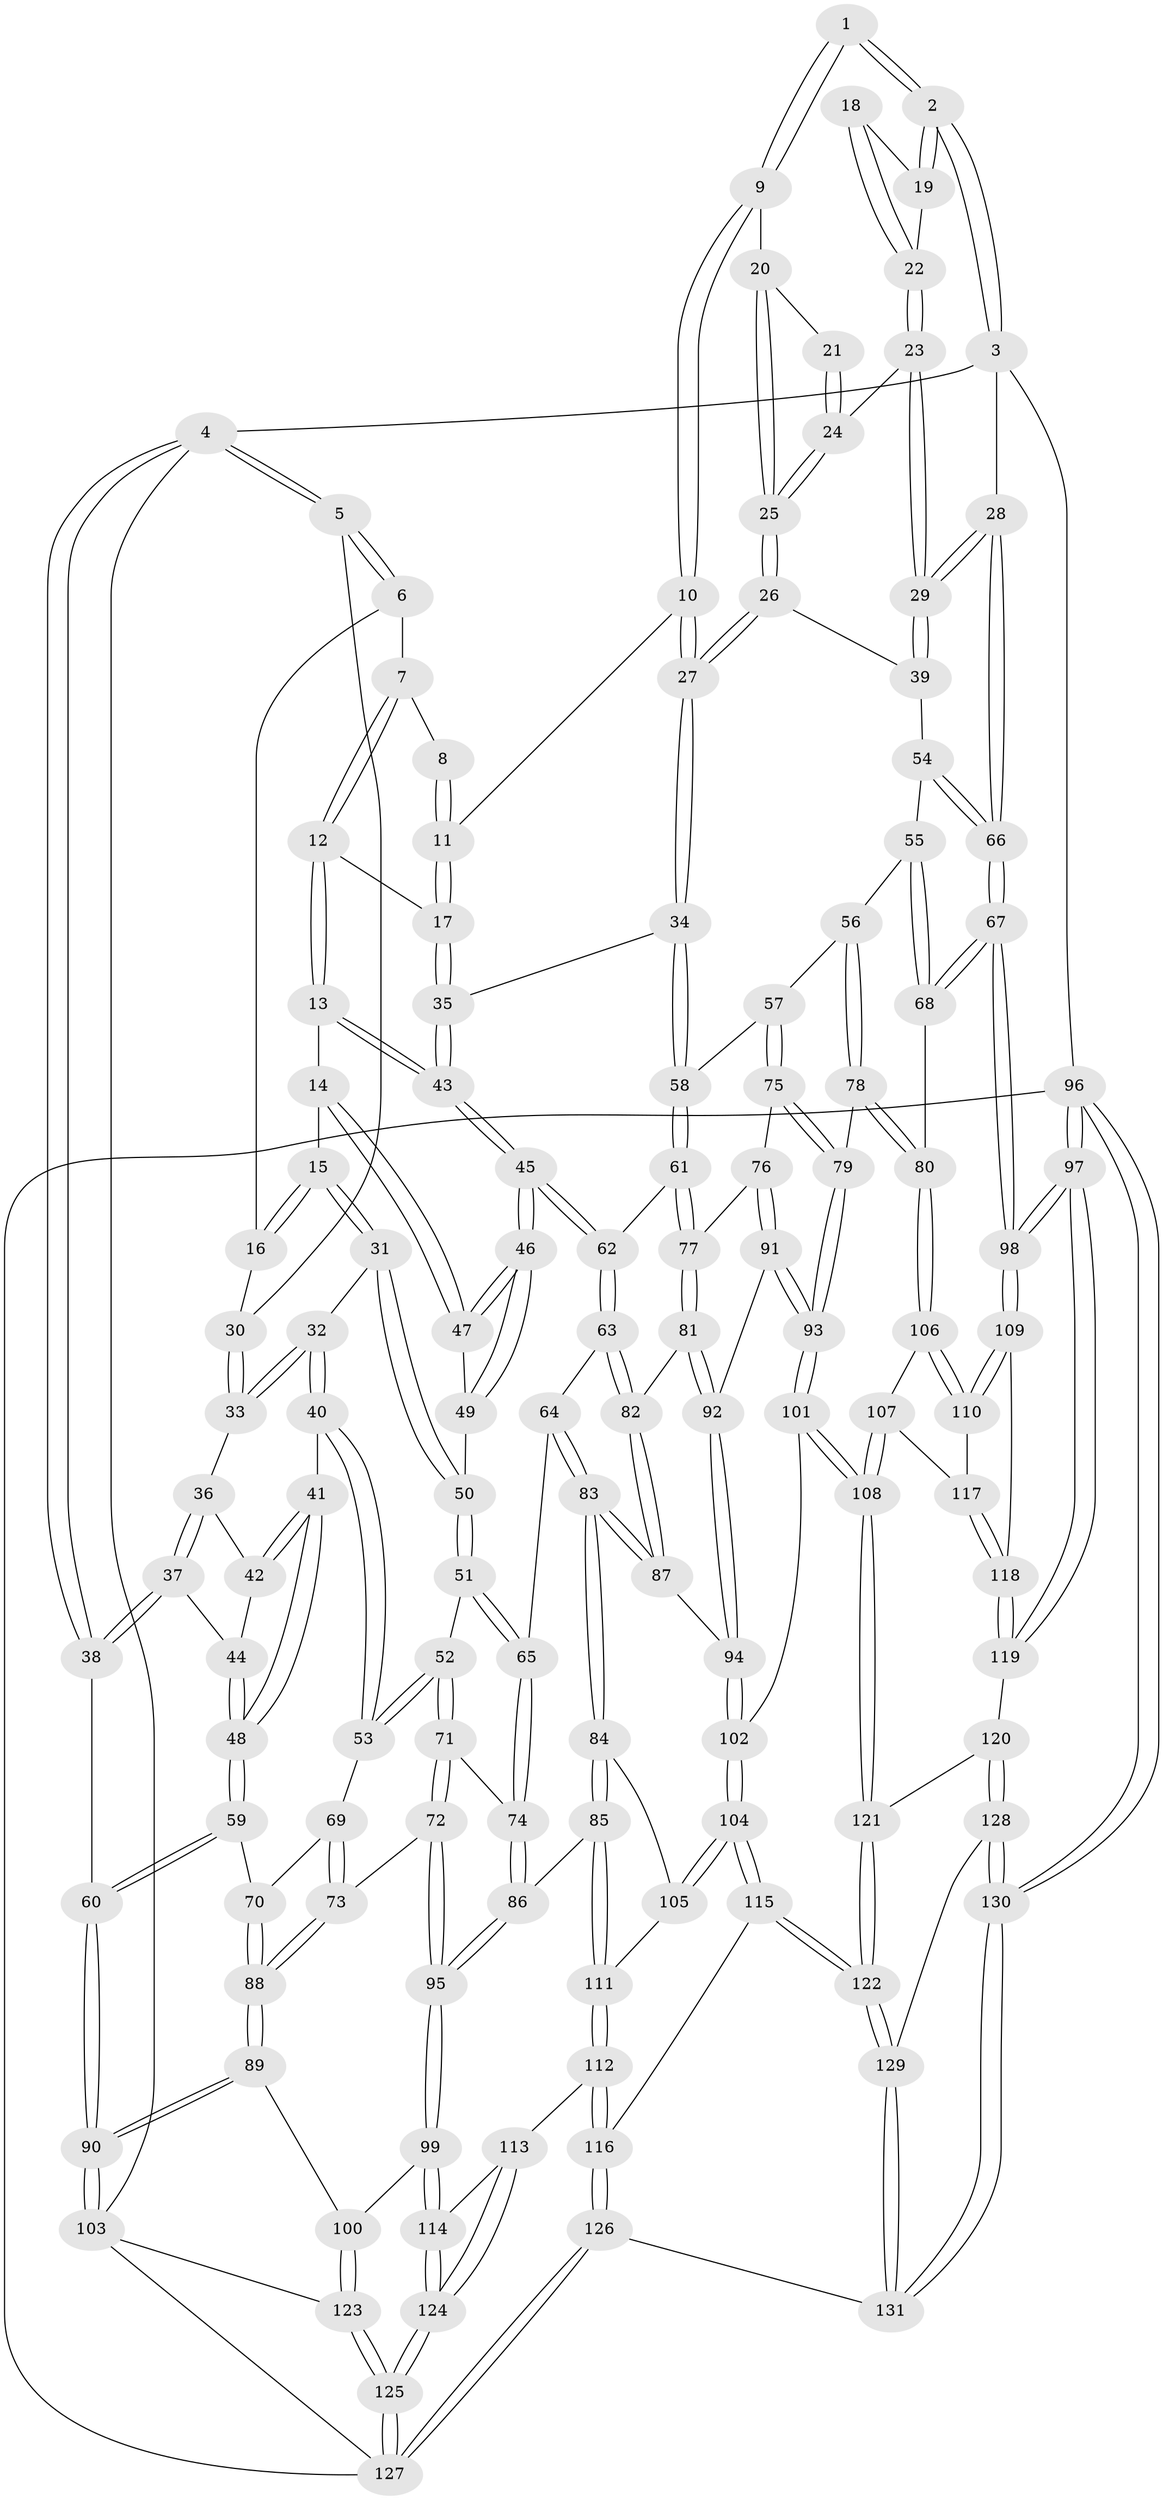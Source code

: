 // coarse degree distribution, {3: 0.32075471698113206, 4: 0.5094339622641509, 2: 0.05660377358490566, 6: 0.018867924528301886, 5: 0.09433962264150944}
// Generated by graph-tools (version 1.1) at 2025/38/03/04/25 23:38:30]
// undirected, 131 vertices, 324 edges
graph export_dot {
  node [color=gray90,style=filled];
  1 [pos="+0.7131205823479979+0"];
  2 [pos="+1+0"];
  3 [pos="+1+0"];
  4 [pos="+0+0"];
  5 [pos="+0+0"];
  6 [pos="+0.29734249860963496+0"];
  7 [pos="+0.3664261563465127+0"];
  8 [pos="+0.6164041792125569+0"];
  9 [pos="+0.7960258700455705+0.019911565148557134"];
  10 [pos="+0.7307621478399159+0.10310968118579043"];
  11 [pos="+0.6163385607172479+0.06007762369134554"];
  12 [pos="+0.4140129157448499+0.1174467053074075"];
  13 [pos="+0.4042259108262486+0.13274206438382022"];
  14 [pos="+0.38000885330773326+0.15133192579310625"];
  15 [pos="+0.24130143103503587+0.16356411816028846"];
  16 [pos="+0.23977167867197263+0.06166934111537512"];
  17 [pos="+0.5845944304457811+0.12669947171397625"];
  18 [pos="+0.8405116935233584+0.043675403666383734"];
  19 [pos="+1+0"];
  20 [pos="+0.8042476262874724+0.028712165022100694"];
  21 [pos="+0.8323691968253242+0.041479353657233924"];
  22 [pos="+0.8871032539339+0.06818012763510169"];
  23 [pos="+0.8961668133295013+0.1167451422184524"];
  24 [pos="+0.853296415429266+0.15278304526997652"];
  25 [pos="+0.8138997761419047+0.19454694751080195"];
  26 [pos="+0.8024018284709831+0.21487286287946486"];
  27 [pos="+0.7967124529263774+0.21868316998709939"];
  28 [pos="+1+0.11055643780763133"];
  29 [pos="+1+0.14724437501318227"];
  30 [pos="+0.07961206258136398+0.0675324962390423"];
  31 [pos="+0.23967631652038734+0.1651355056489435"];
  32 [pos="+0.22432576726857772+0.17470949047267928"];
  33 [pos="+0.09878943709049007+0.12003019305558871"];
  34 [pos="+0.7867153990114535+0.23407500761696803"];
  35 [pos="+0.6029954962925925+0.1972851110934108"];
  36 [pos="+0.06508384054421637+0.16898821735422234"];
  37 [pos="+0+0.1976661894011666"];
  38 [pos="+0+0.19736244247836024"];
  39 [pos="+0.9796993993956516+0.23041922261650957"];
  40 [pos="+0.18225224606138826+0.2841154142442306"];
  41 [pos="+0.14993433433811437+0.290047092819452"];
  42 [pos="+0.07356604678552327+0.21030744864427633"];
  43 [pos="+0.5399100896224848+0.3167862717944609"];
  44 [pos="+0.036525101284047456+0.24433695223639923"];
  45 [pos="+0.5390967378686654+0.3208791193156392"];
  46 [pos="+0.5250643343827106+0.3162975218828222"];
  47 [pos="+0.3801889518186842+0.231825052808721"];
  48 [pos="+0.0613313671132687+0.34803626392841064"];
  49 [pos="+0.35267691501357934+0.29453152543259103"];
  50 [pos="+0.3441685966804718+0.3023965416560411"];
  51 [pos="+0.32719154571556097+0.3361960621707424"];
  52 [pos="+0.3070159031097252+0.3410382638018265"];
  53 [pos="+0.20192106848514224+0.3069188239860563"];
  54 [pos="+0.936763851334062+0.3220671608280364"];
  55 [pos="+0.9342297117127867+0.32482672523709566"];
  56 [pos="+0.8127088152166885+0.33494909456480443"];
  57 [pos="+0.7946298848464508+0.31617926870336077"];
  58 [pos="+0.7877443614640287+0.3023574447759276"];
  59 [pos="+0.03967883873642003+0.3713912536775347"];
  60 [pos="+0+0.38243121055712714"];
  61 [pos="+0.5866836905583869+0.3637966623836967"];
  62 [pos="+0.5425849198867374+0.34215125914338784"];
  63 [pos="+0.5226619648900419+0.36429392051494036"];
  64 [pos="+0.4145188613327371+0.41476108542889495"];
  65 [pos="+0.4112839277670585+0.41444361176043826"];
  66 [pos="+1+0.3879438924285953"];
  67 [pos="+1+0.4754688345866756"];
  68 [pos="+0.9984055976518095+0.4834294964946072"];
  69 [pos="+0.2001997996817874+0.34932300203949995"];
  70 [pos="+0.09290481058190654+0.4396114062616877"];
  71 [pos="+0.2668723615451276+0.45621378388869566"];
  72 [pos="+0.2142936096931057+0.47806071815843426"];
  73 [pos="+0.20461342641081226+0.4746460987955915"];
  74 [pos="+0.3381200550195028+0.4723867950396162"];
  75 [pos="+0.6918627295800155+0.45210332801790937"];
  76 [pos="+0.6698519208989505+0.45113007389881893"];
  77 [pos="+0.6267023015830256+0.41917952704040506"];
  78 [pos="+0.8761491746737559+0.5196393302689712"];
  79 [pos="+0.8118276210612698+0.5354553993876817"];
  80 [pos="+0.8765457478015846+0.5197866166471308"];
  81 [pos="+0.5883382993577869+0.4971581152642364"];
  82 [pos="+0.5247663255814808+0.48185006002919334"];
  83 [pos="+0.45427773175482794+0.5712790181942358"];
  84 [pos="+0.4367705294342298+0.5873218860381958"];
  85 [pos="+0.3744400771906491+0.6188690834158623"];
  86 [pos="+0.3663164558525959+0.6191629574996873"];
  87 [pos="+0.4965895797920166+0.5602244575051779"];
  88 [pos="+0.12597064164755445+0.4877026475028915"];
  89 [pos="+0.03183825346909868+0.6601319612508713"];
  90 [pos="+0+0.655032058091543"];
  91 [pos="+0.64896153811207+0.522824519722857"];
  92 [pos="+0.5969284228061102+0.5329434311034064"];
  93 [pos="+0.711641822891765+0.6220868646594072"];
  94 [pos="+0.5582518524134538+0.580818696094345"];
  95 [pos="+0.29120388025906585+0.6525440389223509"];
  96 [pos="+1+1"];
  97 [pos="+1+1"];
  98 [pos="+1+0.8498555480913065"];
  99 [pos="+0.2562275504419716+0.6967456230489144"];
  100 [pos="+0.11410998739553746+0.7102725002015555"];
  101 [pos="+0.6767327220048901+0.6880360828651212"];
  102 [pos="+0.6468051303001386+0.6963161691033164"];
  103 [pos="+0+0.8131796519774086"];
  104 [pos="+0.6305219933291911+0.7124854200326477"];
  105 [pos="+0.5231838551427379+0.6865994769478262"];
  106 [pos="+0.9023897595778906+0.6489963417278694"];
  107 [pos="+0.8212921484952126+0.7260589899222428"];
  108 [pos="+0.7561003783153962+0.7405932745593793"];
  109 [pos="+1+0.7378985425501371"];
  110 [pos="+0.9998203596809333+0.730783868359502"];
  111 [pos="+0.4477126912191569+0.7191564862404299"];
  112 [pos="+0.45928826798441963+0.819095033671351"];
  113 [pos="+0.41668380117087506+0.8191060169313695"];
  114 [pos="+0.2978211902325582+0.7746737361212658"];
  115 [pos="+0.5613660012098266+0.8528126456671095"];
  116 [pos="+0.5346320618016048+0.8624842388164727"];
  117 [pos="+0.8544823355834946+0.7565862768187065"];
  118 [pos="+0.884699177908593+0.8037676977505679"];
  119 [pos="+0.8697902160995238+0.8484523955810969"];
  120 [pos="+0.8074527439454328+0.8535476047472063"];
  121 [pos="+0.7681783916216148+0.7967814669091764"];
  122 [pos="+0.6518664667066565+0.9093150546976537"];
  123 [pos="+0.11565942053864717+0.9036065357926709"];
  124 [pos="+0.21527874504120773+1"];
  125 [pos="+0.2152660909053319+1"];
  126 [pos="+0.3911811744939368+1"];
  127 [pos="+0.2220084027508435+1"];
  128 [pos="+0.7770290677996273+0.9308782273178058"];
  129 [pos="+0.6663509645587665+0.925683107547055"];
  130 [pos="+1+1"];
  131 [pos="+0.6583403557230136+1"];
  1 -- 2;
  1 -- 2;
  1 -- 9;
  1 -- 9;
  2 -- 3;
  2 -- 3;
  2 -- 19;
  2 -- 19;
  3 -- 4;
  3 -- 28;
  3 -- 96;
  4 -- 5;
  4 -- 5;
  4 -- 38;
  4 -- 38;
  4 -- 103;
  5 -- 6;
  5 -- 6;
  5 -- 30;
  6 -- 7;
  6 -- 16;
  7 -- 8;
  7 -- 12;
  7 -- 12;
  8 -- 11;
  8 -- 11;
  9 -- 10;
  9 -- 10;
  9 -- 20;
  10 -- 11;
  10 -- 27;
  10 -- 27;
  11 -- 17;
  11 -- 17;
  12 -- 13;
  12 -- 13;
  12 -- 17;
  13 -- 14;
  13 -- 43;
  13 -- 43;
  14 -- 15;
  14 -- 47;
  14 -- 47;
  15 -- 16;
  15 -- 16;
  15 -- 31;
  15 -- 31;
  16 -- 30;
  17 -- 35;
  17 -- 35;
  18 -- 19;
  18 -- 22;
  18 -- 22;
  19 -- 22;
  20 -- 21;
  20 -- 25;
  20 -- 25;
  21 -- 24;
  21 -- 24;
  22 -- 23;
  22 -- 23;
  23 -- 24;
  23 -- 29;
  23 -- 29;
  24 -- 25;
  24 -- 25;
  25 -- 26;
  25 -- 26;
  26 -- 27;
  26 -- 27;
  26 -- 39;
  27 -- 34;
  27 -- 34;
  28 -- 29;
  28 -- 29;
  28 -- 66;
  28 -- 66;
  29 -- 39;
  29 -- 39;
  30 -- 33;
  30 -- 33;
  31 -- 32;
  31 -- 50;
  31 -- 50;
  32 -- 33;
  32 -- 33;
  32 -- 40;
  32 -- 40;
  33 -- 36;
  34 -- 35;
  34 -- 58;
  34 -- 58;
  35 -- 43;
  35 -- 43;
  36 -- 37;
  36 -- 37;
  36 -- 42;
  37 -- 38;
  37 -- 38;
  37 -- 44;
  38 -- 60;
  39 -- 54;
  40 -- 41;
  40 -- 53;
  40 -- 53;
  41 -- 42;
  41 -- 42;
  41 -- 48;
  41 -- 48;
  42 -- 44;
  43 -- 45;
  43 -- 45;
  44 -- 48;
  44 -- 48;
  45 -- 46;
  45 -- 46;
  45 -- 62;
  45 -- 62;
  46 -- 47;
  46 -- 47;
  46 -- 49;
  46 -- 49;
  47 -- 49;
  48 -- 59;
  48 -- 59;
  49 -- 50;
  50 -- 51;
  50 -- 51;
  51 -- 52;
  51 -- 65;
  51 -- 65;
  52 -- 53;
  52 -- 53;
  52 -- 71;
  52 -- 71;
  53 -- 69;
  54 -- 55;
  54 -- 66;
  54 -- 66;
  55 -- 56;
  55 -- 68;
  55 -- 68;
  56 -- 57;
  56 -- 78;
  56 -- 78;
  57 -- 58;
  57 -- 75;
  57 -- 75;
  58 -- 61;
  58 -- 61;
  59 -- 60;
  59 -- 60;
  59 -- 70;
  60 -- 90;
  60 -- 90;
  61 -- 62;
  61 -- 77;
  61 -- 77;
  62 -- 63;
  62 -- 63;
  63 -- 64;
  63 -- 82;
  63 -- 82;
  64 -- 65;
  64 -- 83;
  64 -- 83;
  65 -- 74;
  65 -- 74;
  66 -- 67;
  66 -- 67;
  67 -- 68;
  67 -- 68;
  67 -- 98;
  67 -- 98;
  68 -- 80;
  69 -- 70;
  69 -- 73;
  69 -- 73;
  70 -- 88;
  70 -- 88;
  71 -- 72;
  71 -- 72;
  71 -- 74;
  72 -- 73;
  72 -- 95;
  72 -- 95;
  73 -- 88;
  73 -- 88;
  74 -- 86;
  74 -- 86;
  75 -- 76;
  75 -- 79;
  75 -- 79;
  76 -- 77;
  76 -- 91;
  76 -- 91;
  77 -- 81;
  77 -- 81;
  78 -- 79;
  78 -- 80;
  78 -- 80;
  79 -- 93;
  79 -- 93;
  80 -- 106;
  80 -- 106;
  81 -- 82;
  81 -- 92;
  81 -- 92;
  82 -- 87;
  82 -- 87;
  83 -- 84;
  83 -- 84;
  83 -- 87;
  83 -- 87;
  84 -- 85;
  84 -- 85;
  84 -- 105;
  85 -- 86;
  85 -- 111;
  85 -- 111;
  86 -- 95;
  86 -- 95;
  87 -- 94;
  88 -- 89;
  88 -- 89;
  89 -- 90;
  89 -- 90;
  89 -- 100;
  90 -- 103;
  90 -- 103;
  91 -- 92;
  91 -- 93;
  91 -- 93;
  92 -- 94;
  92 -- 94;
  93 -- 101;
  93 -- 101;
  94 -- 102;
  94 -- 102;
  95 -- 99;
  95 -- 99;
  96 -- 97;
  96 -- 97;
  96 -- 130;
  96 -- 130;
  96 -- 127;
  97 -- 98;
  97 -- 98;
  97 -- 119;
  97 -- 119;
  98 -- 109;
  98 -- 109;
  99 -- 100;
  99 -- 114;
  99 -- 114;
  100 -- 123;
  100 -- 123;
  101 -- 102;
  101 -- 108;
  101 -- 108;
  102 -- 104;
  102 -- 104;
  103 -- 123;
  103 -- 127;
  104 -- 105;
  104 -- 105;
  104 -- 115;
  104 -- 115;
  105 -- 111;
  106 -- 107;
  106 -- 110;
  106 -- 110;
  107 -- 108;
  107 -- 108;
  107 -- 117;
  108 -- 121;
  108 -- 121;
  109 -- 110;
  109 -- 110;
  109 -- 118;
  110 -- 117;
  111 -- 112;
  111 -- 112;
  112 -- 113;
  112 -- 116;
  112 -- 116;
  113 -- 114;
  113 -- 124;
  113 -- 124;
  114 -- 124;
  114 -- 124;
  115 -- 116;
  115 -- 122;
  115 -- 122;
  116 -- 126;
  116 -- 126;
  117 -- 118;
  117 -- 118;
  118 -- 119;
  118 -- 119;
  119 -- 120;
  120 -- 121;
  120 -- 128;
  120 -- 128;
  121 -- 122;
  121 -- 122;
  122 -- 129;
  122 -- 129;
  123 -- 125;
  123 -- 125;
  124 -- 125;
  124 -- 125;
  125 -- 127;
  125 -- 127;
  126 -- 127;
  126 -- 127;
  126 -- 131;
  128 -- 129;
  128 -- 130;
  128 -- 130;
  129 -- 131;
  129 -- 131;
  130 -- 131;
  130 -- 131;
}
